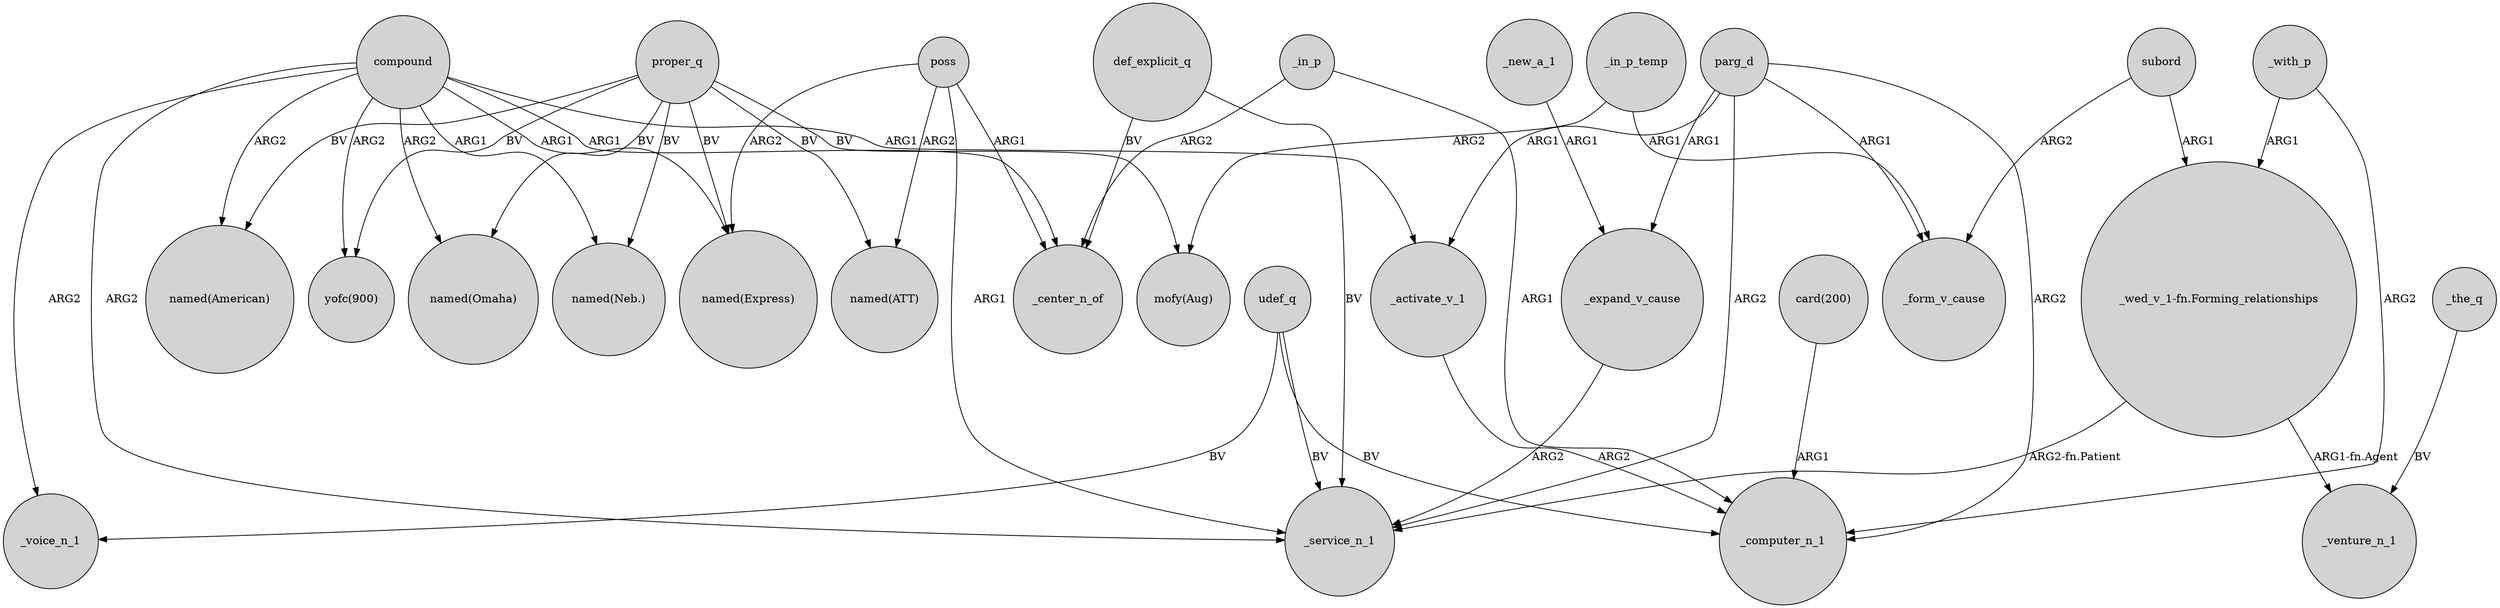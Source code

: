 digraph {
	node [shape=circle style=filled]
	"_wed_v_1-fn.Forming_relationships" -> _service_n_1 [label="ARG2-fn.Patient"]
	udef_q -> _voice_n_1 [label=BV]
	_in_p -> _computer_n_1 [label=ARG1]
	_new_a_1 -> _expand_v_cause [label=ARG1]
	parg_d -> _form_v_cause [label=ARG1]
	compound -> _service_n_1 [label=ARG2]
	proper_q -> "named(Omaha)" [label=BV]
	poss -> "named(Express)" [label=ARG2]
	proper_q -> "named(American)" [label=BV]
	compound -> "named(Omaha)" [label=ARG2]
	"_wed_v_1-fn.Forming_relationships" -> _venture_n_1 [label="ARG1-fn.Agent"]
	poss -> _service_n_1 [label=ARG1]
	_activate_v_1 -> _computer_n_1 [label=ARG2]
	proper_q -> "named(Express)" [label=BV]
	_in_p -> _center_n_of [label=ARG2]
	parg_d -> _activate_v_1 [label=ARG1]
	parg_d -> _service_n_1 [label=ARG2]
	proper_q -> "yofc(900)" [label=BV]
	def_explicit_q -> _center_n_of [label=BV]
	compound -> "named(Express)" [label=ARG1]
	poss -> _center_n_of [label=ARG1]
	proper_q -> "named(ATT)" [label=BV]
	subord -> _form_v_cause [label=ARG2]
	_expand_v_cause -> _service_n_1 [label=ARG2]
	compound -> "named(Neb.)" [label=ARG1]
	udef_q -> _computer_n_1 [label=BV]
	compound -> "named(American)" [label=ARG2]
	compound -> _activate_v_1 [label=ARG1]
	_in_p_temp -> "mofy(Aug)" [label=ARG2]
	udef_q -> _service_n_1 [label=BV]
	parg_d -> _computer_n_1 [label=ARG2]
	proper_q -> "mofy(Aug)" [label=BV]
	parg_d -> _expand_v_cause [label=ARG1]
	subord -> "_wed_v_1-fn.Forming_relationships" [label=ARG1]
	compound -> _center_n_of [label=ARG1]
	_the_q -> _venture_n_1 [label=BV]
	_in_p_temp -> _form_v_cause [label=ARG1]
	_with_p -> "_wed_v_1-fn.Forming_relationships" [label=ARG1]
	compound -> "yofc(900)" [label=ARG2]
	def_explicit_q -> _service_n_1 [label=BV]
	"card(200)" -> _computer_n_1 [label=ARG1]
	_with_p -> _computer_n_1 [label=ARG2]
	proper_q -> "named(Neb.)" [label=BV]
	compound -> _voice_n_1 [label=ARG2]
	poss -> "named(ATT)" [label=ARG2]
}

